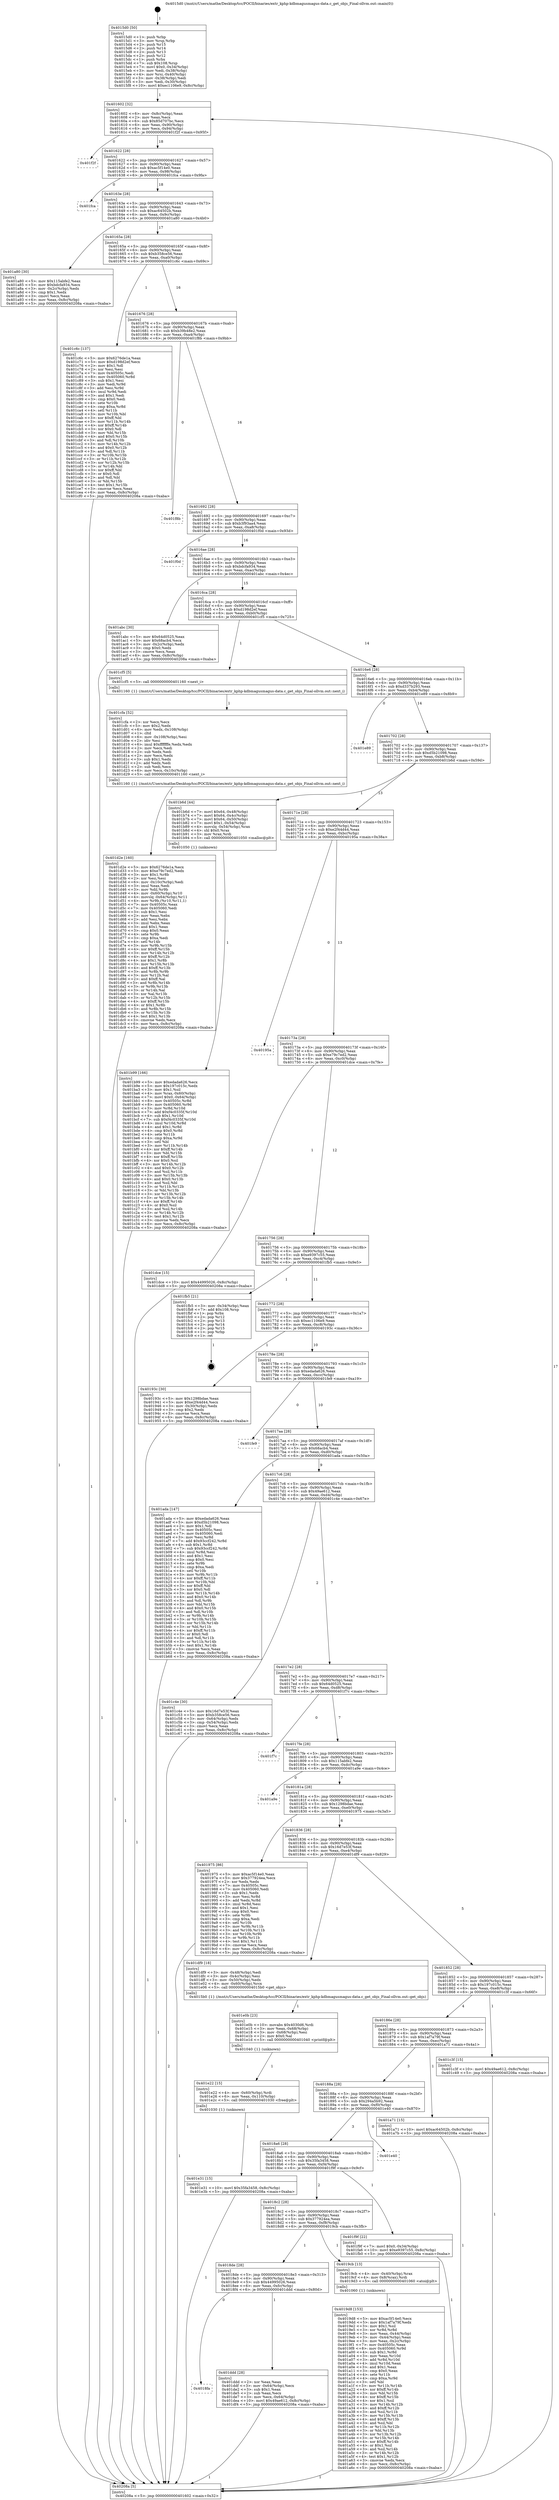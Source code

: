 digraph "0x4015d0" {
  label = "0x4015d0 (/mnt/c/Users/mathe/Desktop/tcc/POCII/binaries/extr_kphp-kdbmagusmagus-data.c_get_objs_Final-ollvm.out::main(0))"
  labelloc = "t"
  node[shape=record]

  Entry [label="",width=0.3,height=0.3,shape=circle,fillcolor=black,style=filled]
  "0x401602" [label="{
     0x401602 [32]\l
     | [instrs]\l
     &nbsp;&nbsp;0x401602 \<+6\>: mov -0x8c(%rbp),%eax\l
     &nbsp;&nbsp;0x401608 \<+2\>: mov %eax,%ecx\l
     &nbsp;&nbsp;0x40160a \<+6\>: sub $0x85d707bc,%ecx\l
     &nbsp;&nbsp;0x401610 \<+6\>: mov %eax,-0x90(%rbp)\l
     &nbsp;&nbsp;0x401616 \<+6\>: mov %ecx,-0x94(%rbp)\l
     &nbsp;&nbsp;0x40161c \<+6\>: je 0000000000401f2f \<main+0x95f\>\l
  }"]
  "0x401f2f" [label="{
     0x401f2f\l
  }", style=dashed]
  "0x401622" [label="{
     0x401622 [28]\l
     | [instrs]\l
     &nbsp;&nbsp;0x401622 \<+5\>: jmp 0000000000401627 \<main+0x57\>\l
     &nbsp;&nbsp;0x401627 \<+6\>: mov -0x90(%rbp),%eax\l
     &nbsp;&nbsp;0x40162d \<+5\>: sub $0xac5f14e0,%eax\l
     &nbsp;&nbsp;0x401632 \<+6\>: mov %eax,-0x98(%rbp)\l
     &nbsp;&nbsp;0x401638 \<+6\>: je 0000000000401fca \<main+0x9fa\>\l
  }"]
  Exit [label="",width=0.3,height=0.3,shape=circle,fillcolor=black,style=filled,peripheries=2]
  "0x401fca" [label="{
     0x401fca\l
  }", style=dashed]
  "0x40163e" [label="{
     0x40163e [28]\l
     | [instrs]\l
     &nbsp;&nbsp;0x40163e \<+5\>: jmp 0000000000401643 \<main+0x73\>\l
     &nbsp;&nbsp;0x401643 \<+6\>: mov -0x90(%rbp),%eax\l
     &nbsp;&nbsp;0x401649 \<+5\>: sub $0xac64502b,%eax\l
     &nbsp;&nbsp;0x40164e \<+6\>: mov %eax,-0x9c(%rbp)\l
     &nbsp;&nbsp;0x401654 \<+6\>: je 0000000000401a80 \<main+0x4b0\>\l
  }"]
  "0x401e31" [label="{
     0x401e31 [15]\l
     | [instrs]\l
     &nbsp;&nbsp;0x401e31 \<+10\>: movl $0x35fa3458,-0x8c(%rbp)\l
     &nbsp;&nbsp;0x401e3b \<+5\>: jmp 000000000040208a \<main+0xaba\>\l
  }"]
  "0x401a80" [label="{
     0x401a80 [30]\l
     | [instrs]\l
     &nbsp;&nbsp;0x401a80 \<+5\>: mov $0x115abfe2,%eax\l
     &nbsp;&nbsp;0x401a85 \<+5\>: mov $0xbdcfa934,%ecx\l
     &nbsp;&nbsp;0x401a8a \<+3\>: mov -0x2c(%rbp),%edx\l
     &nbsp;&nbsp;0x401a8d \<+3\>: cmp $0x1,%edx\l
     &nbsp;&nbsp;0x401a90 \<+3\>: cmovl %ecx,%eax\l
     &nbsp;&nbsp;0x401a93 \<+6\>: mov %eax,-0x8c(%rbp)\l
     &nbsp;&nbsp;0x401a99 \<+5\>: jmp 000000000040208a \<main+0xaba\>\l
  }"]
  "0x40165a" [label="{
     0x40165a [28]\l
     | [instrs]\l
     &nbsp;&nbsp;0x40165a \<+5\>: jmp 000000000040165f \<main+0x8f\>\l
     &nbsp;&nbsp;0x40165f \<+6\>: mov -0x90(%rbp),%eax\l
     &nbsp;&nbsp;0x401665 \<+5\>: sub $0xb358ce56,%eax\l
     &nbsp;&nbsp;0x40166a \<+6\>: mov %eax,-0xa0(%rbp)\l
     &nbsp;&nbsp;0x401670 \<+6\>: je 0000000000401c6c \<main+0x69c\>\l
  }"]
  "0x401e22" [label="{
     0x401e22 [15]\l
     | [instrs]\l
     &nbsp;&nbsp;0x401e22 \<+4\>: mov -0x60(%rbp),%rdi\l
     &nbsp;&nbsp;0x401e26 \<+6\>: mov %eax,-0x110(%rbp)\l
     &nbsp;&nbsp;0x401e2c \<+5\>: call 0000000000401030 \<free@plt\>\l
     | [calls]\l
     &nbsp;&nbsp;0x401030 \{1\} (unknown)\l
  }"]
  "0x401c6c" [label="{
     0x401c6c [137]\l
     | [instrs]\l
     &nbsp;&nbsp;0x401c6c \<+5\>: mov $0x6276de1a,%eax\l
     &nbsp;&nbsp;0x401c71 \<+5\>: mov $0xd198d2ef,%ecx\l
     &nbsp;&nbsp;0x401c76 \<+2\>: mov $0x1,%dl\l
     &nbsp;&nbsp;0x401c78 \<+2\>: xor %esi,%esi\l
     &nbsp;&nbsp;0x401c7a \<+7\>: mov 0x40505c,%edi\l
     &nbsp;&nbsp;0x401c81 \<+8\>: mov 0x405060,%r8d\l
     &nbsp;&nbsp;0x401c89 \<+3\>: sub $0x1,%esi\l
     &nbsp;&nbsp;0x401c8c \<+3\>: mov %edi,%r9d\l
     &nbsp;&nbsp;0x401c8f \<+3\>: add %esi,%r9d\l
     &nbsp;&nbsp;0x401c92 \<+4\>: imul %r9d,%edi\l
     &nbsp;&nbsp;0x401c96 \<+3\>: and $0x1,%edi\l
     &nbsp;&nbsp;0x401c99 \<+3\>: cmp $0x0,%edi\l
     &nbsp;&nbsp;0x401c9c \<+4\>: sete %r10b\l
     &nbsp;&nbsp;0x401ca0 \<+4\>: cmp $0xa,%r8d\l
     &nbsp;&nbsp;0x401ca4 \<+4\>: setl %r11b\l
     &nbsp;&nbsp;0x401ca8 \<+3\>: mov %r10b,%bl\l
     &nbsp;&nbsp;0x401cab \<+3\>: xor $0xff,%bl\l
     &nbsp;&nbsp;0x401cae \<+3\>: mov %r11b,%r14b\l
     &nbsp;&nbsp;0x401cb1 \<+4\>: xor $0xff,%r14b\l
     &nbsp;&nbsp;0x401cb5 \<+3\>: xor $0x0,%dl\l
     &nbsp;&nbsp;0x401cb8 \<+3\>: mov %bl,%r15b\l
     &nbsp;&nbsp;0x401cbb \<+4\>: and $0x0,%r15b\l
     &nbsp;&nbsp;0x401cbf \<+3\>: and %dl,%r10b\l
     &nbsp;&nbsp;0x401cc2 \<+3\>: mov %r14b,%r12b\l
     &nbsp;&nbsp;0x401cc5 \<+4\>: and $0x0,%r12b\l
     &nbsp;&nbsp;0x401cc9 \<+3\>: and %dl,%r11b\l
     &nbsp;&nbsp;0x401ccc \<+3\>: or %r10b,%r15b\l
     &nbsp;&nbsp;0x401ccf \<+3\>: or %r11b,%r12b\l
     &nbsp;&nbsp;0x401cd2 \<+3\>: xor %r12b,%r15b\l
     &nbsp;&nbsp;0x401cd5 \<+3\>: or %r14b,%bl\l
     &nbsp;&nbsp;0x401cd8 \<+3\>: xor $0xff,%bl\l
     &nbsp;&nbsp;0x401cdb \<+3\>: or $0x0,%dl\l
     &nbsp;&nbsp;0x401cde \<+2\>: and %dl,%bl\l
     &nbsp;&nbsp;0x401ce0 \<+3\>: or %bl,%r15b\l
     &nbsp;&nbsp;0x401ce3 \<+4\>: test $0x1,%r15b\l
     &nbsp;&nbsp;0x401ce7 \<+3\>: cmovne %ecx,%eax\l
     &nbsp;&nbsp;0x401cea \<+6\>: mov %eax,-0x8c(%rbp)\l
     &nbsp;&nbsp;0x401cf0 \<+5\>: jmp 000000000040208a \<main+0xaba\>\l
  }"]
  "0x401676" [label="{
     0x401676 [28]\l
     | [instrs]\l
     &nbsp;&nbsp;0x401676 \<+5\>: jmp 000000000040167b \<main+0xab\>\l
     &nbsp;&nbsp;0x40167b \<+6\>: mov -0x90(%rbp),%eax\l
     &nbsp;&nbsp;0x401681 \<+5\>: sub $0xb39b48e2,%eax\l
     &nbsp;&nbsp;0x401686 \<+6\>: mov %eax,-0xa4(%rbp)\l
     &nbsp;&nbsp;0x40168c \<+6\>: je 0000000000401f8b \<main+0x9bb\>\l
  }"]
  "0x401e0b" [label="{
     0x401e0b [23]\l
     | [instrs]\l
     &nbsp;&nbsp;0x401e0b \<+10\>: movabs $0x4030d6,%rdi\l
     &nbsp;&nbsp;0x401e15 \<+3\>: mov %eax,-0x68(%rbp)\l
     &nbsp;&nbsp;0x401e18 \<+3\>: mov -0x68(%rbp),%esi\l
     &nbsp;&nbsp;0x401e1b \<+2\>: mov $0x0,%al\l
     &nbsp;&nbsp;0x401e1d \<+5\>: call 0000000000401040 \<printf@plt\>\l
     | [calls]\l
     &nbsp;&nbsp;0x401040 \{1\} (unknown)\l
  }"]
  "0x401f8b" [label="{
     0x401f8b\l
  }", style=dashed]
  "0x401692" [label="{
     0x401692 [28]\l
     | [instrs]\l
     &nbsp;&nbsp;0x401692 \<+5\>: jmp 0000000000401697 \<main+0xc7\>\l
     &nbsp;&nbsp;0x401697 \<+6\>: mov -0x90(%rbp),%eax\l
     &nbsp;&nbsp;0x40169d \<+5\>: sub $0xb3f93aa4,%eax\l
     &nbsp;&nbsp;0x4016a2 \<+6\>: mov %eax,-0xa8(%rbp)\l
     &nbsp;&nbsp;0x4016a8 \<+6\>: je 0000000000401f0d \<main+0x93d\>\l
  }"]
  "0x4018fa" [label="{
     0x4018fa\l
  }", style=dashed]
  "0x401f0d" [label="{
     0x401f0d\l
  }", style=dashed]
  "0x4016ae" [label="{
     0x4016ae [28]\l
     | [instrs]\l
     &nbsp;&nbsp;0x4016ae \<+5\>: jmp 00000000004016b3 \<main+0xe3\>\l
     &nbsp;&nbsp;0x4016b3 \<+6\>: mov -0x90(%rbp),%eax\l
     &nbsp;&nbsp;0x4016b9 \<+5\>: sub $0xbdcfa934,%eax\l
     &nbsp;&nbsp;0x4016be \<+6\>: mov %eax,-0xac(%rbp)\l
     &nbsp;&nbsp;0x4016c4 \<+6\>: je 0000000000401abc \<main+0x4ec\>\l
  }"]
  "0x401ddd" [label="{
     0x401ddd [28]\l
     | [instrs]\l
     &nbsp;&nbsp;0x401ddd \<+2\>: xor %eax,%eax\l
     &nbsp;&nbsp;0x401ddf \<+3\>: mov -0x64(%rbp),%ecx\l
     &nbsp;&nbsp;0x401de2 \<+3\>: sub $0x1,%eax\l
     &nbsp;&nbsp;0x401de5 \<+2\>: sub %eax,%ecx\l
     &nbsp;&nbsp;0x401de7 \<+3\>: mov %ecx,-0x64(%rbp)\l
     &nbsp;&nbsp;0x401dea \<+10\>: movl $0x49ae612,-0x8c(%rbp)\l
     &nbsp;&nbsp;0x401df4 \<+5\>: jmp 000000000040208a \<main+0xaba\>\l
  }"]
  "0x401abc" [label="{
     0x401abc [30]\l
     | [instrs]\l
     &nbsp;&nbsp;0x401abc \<+5\>: mov $0x64d0525,%eax\l
     &nbsp;&nbsp;0x401ac1 \<+5\>: mov $0x68acb4,%ecx\l
     &nbsp;&nbsp;0x401ac6 \<+3\>: mov -0x2c(%rbp),%edx\l
     &nbsp;&nbsp;0x401ac9 \<+3\>: cmp $0x0,%edx\l
     &nbsp;&nbsp;0x401acc \<+3\>: cmove %ecx,%eax\l
     &nbsp;&nbsp;0x401acf \<+6\>: mov %eax,-0x8c(%rbp)\l
     &nbsp;&nbsp;0x401ad5 \<+5\>: jmp 000000000040208a \<main+0xaba\>\l
  }"]
  "0x4016ca" [label="{
     0x4016ca [28]\l
     | [instrs]\l
     &nbsp;&nbsp;0x4016ca \<+5\>: jmp 00000000004016cf \<main+0xff\>\l
     &nbsp;&nbsp;0x4016cf \<+6\>: mov -0x90(%rbp),%eax\l
     &nbsp;&nbsp;0x4016d5 \<+5\>: sub $0xd198d2ef,%eax\l
     &nbsp;&nbsp;0x4016da \<+6\>: mov %eax,-0xb0(%rbp)\l
     &nbsp;&nbsp;0x4016e0 \<+6\>: je 0000000000401cf5 \<main+0x725\>\l
  }"]
  "0x401d2e" [label="{
     0x401d2e [160]\l
     | [instrs]\l
     &nbsp;&nbsp;0x401d2e \<+5\>: mov $0x6276de1a,%ecx\l
     &nbsp;&nbsp;0x401d33 \<+5\>: mov $0xe79c7ed2,%edx\l
     &nbsp;&nbsp;0x401d38 \<+3\>: mov $0x1,%r8b\l
     &nbsp;&nbsp;0x401d3b \<+2\>: xor %esi,%esi\l
     &nbsp;&nbsp;0x401d3d \<+6\>: mov -0x10c(%rbp),%edi\l
     &nbsp;&nbsp;0x401d43 \<+3\>: imul %eax,%edi\l
     &nbsp;&nbsp;0x401d46 \<+3\>: mov %dil,%r9b\l
     &nbsp;&nbsp;0x401d49 \<+4\>: mov -0x60(%rbp),%r10\l
     &nbsp;&nbsp;0x401d4d \<+4\>: movslq -0x64(%rbp),%r11\l
     &nbsp;&nbsp;0x401d51 \<+4\>: mov %r9b,(%r10,%r11,1)\l
     &nbsp;&nbsp;0x401d55 \<+7\>: mov 0x40505c,%eax\l
     &nbsp;&nbsp;0x401d5c \<+7\>: mov 0x405060,%edi\l
     &nbsp;&nbsp;0x401d63 \<+3\>: sub $0x1,%esi\l
     &nbsp;&nbsp;0x401d66 \<+2\>: mov %eax,%ebx\l
     &nbsp;&nbsp;0x401d68 \<+2\>: add %esi,%ebx\l
     &nbsp;&nbsp;0x401d6a \<+3\>: imul %ebx,%eax\l
     &nbsp;&nbsp;0x401d6d \<+3\>: and $0x1,%eax\l
     &nbsp;&nbsp;0x401d70 \<+3\>: cmp $0x0,%eax\l
     &nbsp;&nbsp;0x401d73 \<+4\>: sete %r9b\l
     &nbsp;&nbsp;0x401d77 \<+3\>: cmp $0xa,%edi\l
     &nbsp;&nbsp;0x401d7a \<+4\>: setl %r14b\l
     &nbsp;&nbsp;0x401d7e \<+3\>: mov %r9b,%r15b\l
     &nbsp;&nbsp;0x401d81 \<+4\>: xor $0xff,%r15b\l
     &nbsp;&nbsp;0x401d85 \<+3\>: mov %r14b,%r12b\l
     &nbsp;&nbsp;0x401d88 \<+4\>: xor $0xff,%r12b\l
     &nbsp;&nbsp;0x401d8c \<+4\>: xor $0x1,%r8b\l
     &nbsp;&nbsp;0x401d90 \<+3\>: mov %r15b,%r13b\l
     &nbsp;&nbsp;0x401d93 \<+4\>: and $0xff,%r13b\l
     &nbsp;&nbsp;0x401d97 \<+3\>: and %r8b,%r9b\l
     &nbsp;&nbsp;0x401d9a \<+3\>: mov %r12b,%al\l
     &nbsp;&nbsp;0x401d9d \<+2\>: and $0xff,%al\l
     &nbsp;&nbsp;0x401d9f \<+3\>: and %r8b,%r14b\l
     &nbsp;&nbsp;0x401da2 \<+3\>: or %r9b,%r13b\l
     &nbsp;&nbsp;0x401da5 \<+3\>: or %r14b,%al\l
     &nbsp;&nbsp;0x401da8 \<+3\>: xor %al,%r13b\l
     &nbsp;&nbsp;0x401dab \<+3\>: or %r12b,%r15b\l
     &nbsp;&nbsp;0x401dae \<+4\>: xor $0xff,%r15b\l
     &nbsp;&nbsp;0x401db2 \<+4\>: or $0x1,%r8b\l
     &nbsp;&nbsp;0x401db6 \<+3\>: and %r8b,%r15b\l
     &nbsp;&nbsp;0x401db9 \<+3\>: or %r15b,%r13b\l
     &nbsp;&nbsp;0x401dbc \<+4\>: test $0x1,%r13b\l
     &nbsp;&nbsp;0x401dc0 \<+3\>: cmovne %edx,%ecx\l
     &nbsp;&nbsp;0x401dc3 \<+6\>: mov %ecx,-0x8c(%rbp)\l
     &nbsp;&nbsp;0x401dc9 \<+5\>: jmp 000000000040208a \<main+0xaba\>\l
  }"]
  "0x401cf5" [label="{
     0x401cf5 [5]\l
     | [instrs]\l
     &nbsp;&nbsp;0x401cf5 \<+5\>: call 0000000000401160 \<next_i\>\l
     | [calls]\l
     &nbsp;&nbsp;0x401160 \{1\} (/mnt/c/Users/mathe/Desktop/tcc/POCII/binaries/extr_kphp-kdbmagusmagus-data.c_get_objs_Final-ollvm.out::next_i)\l
  }"]
  "0x4016e6" [label="{
     0x4016e6 [28]\l
     | [instrs]\l
     &nbsp;&nbsp;0x4016e6 \<+5\>: jmp 00000000004016eb \<main+0x11b\>\l
     &nbsp;&nbsp;0x4016eb \<+6\>: mov -0x90(%rbp),%eax\l
     &nbsp;&nbsp;0x4016f1 \<+5\>: sub $0xd337b293,%eax\l
     &nbsp;&nbsp;0x4016f6 \<+6\>: mov %eax,-0xb4(%rbp)\l
     &nbsp;&nbsp;0x4016fc \<+6\>: je 0000000000401e89 \<main+0x8b9\>\l
  }"]
  "0x401cfa" [label="{
     0x401cfa [52]\l
     | [instrs]\l
     &nbsp;&nbsp;0x401cfa \<+2\>: xor %ecx,%ecx\l
     &nbsp;&nbsp;0x401cfc \<+5\>: mov $0x2,%edx\l
     &nbsp;&nbsp;0x401d01 \<+6\>: mov %edx,-0x108(%rbp)\l
     &nbsp;&nbsp;0x401d07 \<+1\>: cltd\l
     &nbsp;&nbsp;0x401d08 \<+6\>: mov -0x108(%rbp),%esi\l
     &nbsp;&nbsp;0x401d0e \<+2\>: idiv %esi\l
     &nbsp;&nbsp;0x401d10 \<+6\>: imul $0xfffffffe,%edx,%edx\l
     &nbsp;&nbsp;0x401d16 \<+2\>: mov %ecx,%edi\l
     &nbsp;&nbsp;0x401d18 \<+2\>: sub %edx,%edi\l
     &nbsp;&nbsp;0x401d1a \<+2\>: mov %ecx,%edx\l
     &nbsp;&nbsp;0x401d1c \<+3\>: sub $0x1,%edx\l
     &nbsp;&nbsp;0x401d1f \<+2\>: add %edx,%edi\l
     &nbsp;&nbsp;0x401d21 \<+2\>: sub %edi,%ecx\l
     &nbsp;&nbsp;0x401d23 \<+6\>: mov %ecx,-0x10c(%rbp)\l
     &nbsp;&nbsp;0x401d29 \<+5\>: call 0000000000401160 \<next_i\>\l
     | [calls]\l
     &nbsp;&nbsp;0x401160 \{1\} (/mnt/c/Users/mathe/Desktop/tcc/POCII/binaries/extr_kphp-kdbmagusmagus-data.c_get_objs_Final-ollvm.out::next_i)\l
  }"]
  "0x401e89" [label="{
     0x401e89\l
  }", style=dashed]
  "0x401702" [label="{
     0x401702 [28]\l
     | [instrs]\l
     &nbsp;&nbsp;0x401702 \<+5\>: jmp 0000000000401707 \<main+0x137\>\l
     &nbsp;&nbsp;0x401707 \<+6\>: mov -0x90(%rbp),%eax\l
     &nbsp;&nbsp;0x40170d \<+5\>: sub $0xd5b21098,%eax\l
     &nbsp;&nbsp;0x401712 \<+6\>: mov %eax,-0xb8(%rbp)\l
     &nbsp;&nbsp;0x401718 \<+6\>: je 0000000000401b6d \<main+0x59d\>\l
  }"]
  "0x401b99" [label="{
     0x401b99 [166]\l
     | [instrs]\l
     &nbsp;&nbsp;0x401b99 \<+5\>: mov $0xedada626,%ecx\l
     &nbsp;&nbsp;0x401b9e \<+5\>: mov $0x197c015c,%edx\l
     &nbsp;&nbsp;0x401ba3 \<+3\>: mov $0x1,%sil\l
     &nbsp;&nbsp;0x401ba6 \<+4\>: mov %rax,-0x60(%rbp)\l
     &nbsp;&nbsp;0x401baa \<+7\>: movl $0x0,-0x64(%rbp)\l
     &nbsp;&nbsp;0x401bb1 \<+8\>: mov 0x40505c,%r8d\l
     &nbsp;&nbsp;0x401bb9 \<+8\>: mov 0x405060,%r9d\l
     &nbsp;&nbsp;0x401bc1 \<+3\>: mov %r8d,%r10d\l
     &nbsp;&nbsp;0x401bc4 \<+7\>: add $0xf4c0335f,%r10d\l
     &nbsp;&nbsp;0x401bcb \<+4\>: sub $0x1,%r10d\l
     &nbsp;&nbsp;0x401bcf \<+7\>: sub $0xf4c0335f,%r10d\l
     &nbsp;&nbsp;0x401bd6 \<+4\>: imul %r10d,%r8d\l
     &nbsp;&nbsp;0x401bda \<+4\>: and $0x1,%r8d\l
     &nbsp;&nbsp;0x401bde \<+4\>: cmp $0x0,%r8d\l
     &nbsp;&nbsp;0x401be2 \<+4\>: sete %r11b\l
     &nbsp;&nbsp;0x401be6 \<+4\>: cmp $0xa,%r9d\l
     &nbsp;&nbsp;0x401bea \<+3\>: setl %bl\l
     &nbsp;&nbsp;0x401bed \<+3\>: mov %r11b,%r14b\l
     &nbsp;&nbsp;0x401bf0 \<+4\>: xor $0xff,%r14b\l
     &nbsp;&nbsp;0x401bf4 \<+3\>: mov %bl,%r15b\l
     &nbsp;&nbsp;0x401bf7 \<+4\>: xor $0xff,%r15b\l
     &nbsp;&nbsp;0x401bfb \<+4\>: xor $0x0,%sil\l
     &nbsp;&nbsp;0x401bff \<+3\>: mov %r14b,%r12b\l
     &nbsp;&nbsp;0x401c02 \<+4\>: and $0x0,%r12b\l
     &nbsp;&nbsp;0x401c06 \<+3\>: and %sil,%r11b\l
     &nbsp;&nbsp;0x401c09 \<+3\>: mov %r15b,%r13b\l
     &nbsp;&nbsp;0x401c0c \<+4\>: and $0x0,%r13b\l
     &nbsp;&nbsp;0x401c10 \<+3\>: and %sil,%bl\l
     &nbsp;&nbsp;0x401c13 \<+3\>: or %r11b,%r12b\l
     &nbsp;&nbsp;0x401c16 \<+3\>: or %bl,%r13b\l
     &nbsp;&nbsp;0x401c19 \<+3\>: xor %r13b,%r12b\l
     &nbsp;&nbsp;0x401c1c \<+3\>: or %r15b,%r14b\l
     &nbsp;&nbsp;0x401c1f \<+4\>: xor $0xff,%r14b\l
     &nbsp;&nbsp;0x401c23 \<+4\>: or $0x0,%sil\l
     &nbsp;&nbsp;0x401c27 \<+3\>: and %sil,%r14b\l
     &nbsp;&nbsp;0x401c2a \<+3\>: or %r14b,%r12b\l
     &nbsp;&nbsp;0x401c2d \<+4\>: test $0x1,%r12b\l
     &nbsp;&nbsp;0x401c31 \<+3\>: cmovne %edx,%ecx\l
     &nbsp;&nbsp;0x401c34 \<+6\>: mov %ecx,-0x8c(%rbp)\l
     &nbsp;&nbsp;0x401c3a \<+5\>: jmp 000000000040208a \<main+0xaba\>\l
  }"]
  "0x401b6d" [label="{
     0x401b6d [44]\l
     | [instrs]\l
     &nbsp;&nbsp;0x401b6d \<+7\>: movl $0x64,-0x48(%rbp)\l
     &nbsp;&nbsp;0x401b74 \<+7\>: movl $0x64,-0x4c(%rbp)\l
     &nbsp;&nbsp;0x401b7b \<+7\>: movl $0x64,-0x50(%rbp)\l
     &nbsp;&nbsp;0x401b82 \<+7\>: movl $0x1,-0x54(%rbp)\l
     &nbsp;&nbsp;0x401b89 \<+4\>: movslq -0x54(%rbp),%rax\l
     &nbsp;&nbsp;0x401b8d \<+4\>: shl $0x0,%rax\l
     &nbsp;&nbsp;0x401b91 \<+3\>: mov %rax,%rdi\l
     &nbsp;&nbsp;0x401b94 \<+5\>: call 0000000000401050 \<malloc@plt\>\l
     | [calls]\l
     &nbsp;&nbsp;0x401050 \{1\} (unknown)\l
  }"]
  "0x40171e" [label="{
     0x40171e [28]\l
     | [instrs]\l
     &nbsp;&nbsp;0x40171e \<+5\>: jmp 0000000000401723 \<main+0x153\>\l
     &nbsp;&nbsp;0x401723 \<+6\>: mov -0x90(%rbp),%eax\l
     &nbsp;&nbsp;0x401729 \<+5\>: sub $0xe2f44d44,%eax\l
     &nbsp;&nbsp;0x40172e \<+6\>: mov %eax,-0xbc(%rbp)\l
     &nbsp;&nbsp;0x401734 \<+6\>: je 000000000040195a \<main+0x38a\>\l
  }"]
  "0x4019d8" [label="{
     0x4019d8 [153]\l
     | [instrs]\l
     &nbsp;&nbsp;0x4019d8 \<+5\>: mov $0xac5f14e0,%ecx\l
     &nbsp;&nbsp;0x4019dd \<+5\>: mov $0x1af7a79f,%edx\l
     &nbsp;&nbsp;0x4019e2 \<+3\>: mov $0x1,%sil\l
     &nbsp;&nbsp;0x4019e5 \<+3\>: xor %r8d,%r8d\l
     &nbsp;&nbsp;0x4019e8 \<+3\>: mov %eax,-0x44(%rbp)\l
     &nbsp;&nbsp;0x4019eb \<+3\>: mov -0x44(%rbp),%eax\l
     &nbsp;&nbsp;0x4019ee \<+3\>: mov %eax,-0x2c(%rbp)\l
     &nbsp;&nbsp;0x4019f1 \<+7\>: mov 0x40505c,%eax\l
     &nbsp;&nbsp;0x4019f8 \<+8\>: mov 0x405060,%r9d\l
     &nbsp;&nbsp;0x401a00 \<+4\>: sub $0x1,%r8d\l
     &nbsp;&nbsp;0x401a04 \<+3\>: mov %eax,%r10d\l
     &nbsp;&nbsp;0x401a07 \<+3\>: add %r8d,%r10d\l
     &nbsp;&nbsp;0x401a0a \<+4\>: imul %r10d,%eax\l
     &nbsp;&nbsp;0x401a0e \<+3\>: and $0x1,%eax\l
     &nbsp;&nbsp;0x401a11 \<+3\>: cmp $0x0,%eax\l
     &nbsp;&nbsp;0x401a14 \<+4\>: sete %r11b\l
     &nbsp;&nbsp;0x401a18 \<+4\>: cmp $0xa,%r9d\l
     &nbsp;&nbsp;0x401a1c \<+3\>: setl %bl\l
     &nbsp;&nbsp;0x401a1f \<+3\>: mov %r11b,%r14b\l
     &nbsp;&nbsp;0x401a22 \<+4\>: xor $0xff,%r14b\l
     &nbsp;&nbsp;0x401a26 \<+3\>: mov %bl,%r15b\l
     &nbsp;&nbsp;0x401a29 \<+4\>: xor $0xff,%r15b\l
     &nbsp;&nbsp;0x401a2d \<+4\>: xor $0x1,%sil\l
     &nbsp;&nbsp;0x401a31 \<+3\>: mov %r14b,%r12b\l
     &nbsp;&nbsp;0x401a34 \<+4\>: and $0xff,%r12b\l
     &nbsp;&nbsp;0x401a38 \<+3\>: and %sil,%r11b\l
     &nbsp;&nbsp;0x401a3b \<+3\>: mov %r15b,%r13b\l
     &nbsp;&nbsp;0x401a3e \<+4\>: and $0xff,%r13b\l
     &nbsp;&nbsp;0x401a42 \<+3\>: and %sil,%bl\l
     &nbsp;&nbsp;0x401a45 \<+3\>: or %r11b,%r12b\l
     &nbsp;&nbsp;0x401a48 \<+3\>: or %bl,%r13b\l
     &nbsp;&nbsp;0x401a4b \<+3\>: xor %r13b,%r12b\l
     &nbsp;&nbsp;0x401a4e \<+3\>: or %r15b,%r14b\l
     &nbsp;&nbsp;0x401a51 \<+4\>: xor $0xff,%r14b\l
     &nbsp;&nbsp;0x401a55 \<+4\>: or $0x1,%sil\l
     &nbsp;&nbsp;0x401a59 \<+3\>: and %sil,%r14b\l
     &nbsp;&nbsp;0x401a5c \<+3\>: or %r14b,%r12b\l
     &nbsp;&nbsp;0x401a5f \<+4\>: test $0x1,%r12b\l
     &nbsp;&nbsp;0x401a63 \<+3\>: cmovne %edx,%ecx\l
     &nbsp;&nbsp;0x401a66 \<+6\>: mov %ecx,-0x8c(%rbp)\l
     &nbsp;&nbsp;0x401a6c \<+5\>: jmp 000000000040208a \<main+0xaba\>\l
  }"]
  "0x40195a" [label="{
     0x40195a\l
  }", style=dashed]
  "0x40173a" [label="{
     0x40173a [28]\l
     | [instrs]\l
     &nbsp;&nbsp;0x40173a \<+5\>: jmp 000000000040173f \<main+0x16f\>\l
     &nbsp;&nbsp;0x40173f \<+6\>: mov -0x90(%rbp),%eax\l
     &nbsp;&nbsp;0x401745 \<+5\>: sub $0xe79c7ed2,%eax\l
     &nbsp;&nbsp;0x40174a \<+6\>: mov %eax,-0xc0(%rbp)\l
     &nbsp;&nbsp;0x401750 \<+6\>: je 0000000000401dce \<main+0x7fe\>\l
  }"]
  "0x4018de" [label="{
     0x4018de [28]\l
     | [instrs]\l
     &nbsp;&nbsp;0x4018de \<+5\>: jmp 00000000004018e3 \<main+0x313\>\l
     &nbsp;&nbsp;0x4018e3 \<+6\>: mov -0x90(%rbp),%eax\l
     &nbsp;&nbsp;0x4018e9 \<+5\>: sub $0x44995026,%eax\l
     &nbsp;&nbsp;0x4018ee \<+6\>: mov %eax,-0xfc(%rbp)\l
     &nbsp;&nbsp;0x4018f4 \<+6\>: je 0000000000401ddd \<main+0x80d\>\l
  }"]
  "0x401dce" [label="{
     0x401dce [15]\l
     | [instrs]\l
     &nbsp;&nbsp;0x401dce \<+10\>: movl $0x44995026,-0x8c(%rbp)\l
     &nbsp;&nbsp;0x401dd8 \<+5\>: jmp 000000000040208a \<main+0xaba\>\l
  }"]
  "0x401756" [label="{
     0x401756 [28]\l
     | [instrs]\l
     &nbsp;&nbsp;0x401756 \<+5\>: jmp 000000000040175b \<main+0x18b\>\l
     &nbsp;&nbsp;0x40175b \<+6\>: mov -0x90(%rbp),%eax\l
     &nbsp;&nbsp;0x401761 \<+5\>: sub $0xe9397c55,%eax\l
     &nbsp;&nbsp;0x401766 \<+6\>: mov %eax,-0xc4(%rbp)\l
     &nbsp;&nbsp;0x40176c \<+6\>: je 0000000000401fb5 \<main+0x9e5\>\l
  }"]
  "0x4019cb" [label="{
     0x4019cb [13]\l
     | [instrs]\l
     &nbsp;&nbsp;0x4019cb \<+4\>: mov -0x40(%rbp),%rax\l
     &nbsp;&nbsp;0x4019cf \<+4\>: mov 0x8(%rax),%rdi\l
     &nbsp;&nbsp;0x4019d3 \<+5\>: call 0000000000401060 \<atoi@plt\>\l
     | [calls]\l
     &nbsp;&nbsp;0x401060 \{1\} (unknown)\l
  }"]
  "0x401fb5" [label="{
     0x401fb5 [21]\l
     | [instrs]\l
     &nbsp;&nbsp;0x401fb5 \<+3\>: mov -0x34(%rbp),%eax\l
     &nbsp;&nbsp;0x401fb8 \<+7\>: add $0x108,%rsp\l
     &nbsp;&nbsp;0x401fbf \<+1\>: pop %rbx\l
     &nbsp;&nbsp;0x401fc0 \<+2\>: pop %r12\l
     &nbsp;&nbsp;0x401fc2 \<+2\>: pop %r13\l
     &nbsp;&nbsp;0x401fc4 \<+2\>: pop %r14\l
     &nbsp;&nbsp;0x401fc6 \<+2\>: pop %r15\l
     &nbsp;&nbsp;0x401fc8 \<+1\>: pop %rbp\l
     &nbsp;&nbsp;0x401fc9 \<+1\>: ret\l
  }"]
  "0x401772" [label="{
     0x401772 [28]\l
     | [instrs]\l
     &nbsp;&nbsp;0x401772 \<+5\>: jmp 0000000000401777 \<main+0x1a7\>\l
     &nbsp;&nbsp;0x401777 \<+6\>: mov -0x90(%rbp),%eax\l
     &nbsp;&nbsp;0x40177d \<+5\>: sub $0xec1106e9,%eax\l
     &nbsp;&nbsp;0x401782 \<+6\>: mov %eax,-0xc8(%rbp)\l
     &nbsp;&nbsp;0x401788 \<+6\>: je 000000000040193c \<main+0x36c\>\l
  }"]
  "0x4018c2" [label="{
     0x4018c2 [28]\l
     | [instrs]\l
     &nbsp;&nbsp;0x4018c2 \<+5\>: jmp 00000000004018c7 \<main+0x2f7\>\l
     &nbsp;&nbsp;0x4018c7 \<+6\>: mov -0x90(%rbp),%eax\l
     &nbsp;&nbsp;0x4018cd \<+5\>: sub $0x377924ea,%eax\l
     &nbsp;&nbsp;0x4018d2 \<+6\>: mov %eax,-0xf8(%rbp)\l
     &nbsp;&nbsp;0x4018d8 \<+6\>: je 00000000004019cb \<main+0x3fb\>\l
  }"]
  "0x40193c" [label="{
     0x40193c [30]\l
     | [instrs]\l
     &nbsp;&nbsp;0x40193c \<+5\>: mov $0x1298bdae,%eax\l
     &nbsp;&nbsp;0x401941 \<+5\>: mov $0xe2f44d44,%ecx\l
     &nbsp;&nbsp;0x401946 \<+3\>: mov -0x30(%rbp),%edx\l
     &nbsp;&nbsp;0x401949 \<+3\>: cmp $0x2,%edx\l
     &nbsp;&nbsp;0x40194c \<+3\>: cmovne %ecx,%eax\l
     &nbsp;&nbsp;0x40194f \<+6\>: mov %eax,-0x8c(%rbp)\l
     &nbsp;&nbsp;0x401955 \<+5\>: jmp 000000000040208a \<main+0xaba\>\l
  }"]
  "0x40178e" [label="{
     0x40178e [28]\l
     | [instrs]\l
     &nbsp;&nbsp;0x40178e \<+5\>: jmp 0000000000401793 \<main+0x1c3\>\l
     &nbsp;&nbsp;0x401793 \<+6\>: mov -0x90(%rbp),%eax\l
     &nbsp;&nbsp;0x401799 \<+5\>: sub $0xedada626,%eax\l
     &nbsp;&nbsp;0x40179e \<+6\>: mov %eax,-0xcc(%rbp)\l
     &nbsp;&nbsp;0x4017a4 \<+6\>: je 0000000000401fe9 \<main+0xa19\>\l
  }"]
  "0x40208a" [label="{
     0x40208a [5]\l
     | [instrs]\l
     &nbsp;&nbsp;0x40208a \<+5\>: jmp 0000000000401602 \<main+0x32\>\l
  }"]
  "0x4015d0" [label="{
     0x4015d0 [50]\l
     | [instrs]\l
     &nbsp;&nbsp;0x4015d0 \<+1\>: push %rbp\l
     &nbsp;&nbsp;0x4015d1 \<+3\>: mov %rsp,%rbp\l
     &nbsp;&nbsp;0x4015d4 \<+2\>: push %r15\l
     &nbsp;&nbsp;0x4015d6 \<+2\>: push %r14\l
     &nbsp;&nbsp;0x4015d8 \<+2\>: push %r13\l
     &nbsp;&nbsp;0x4015da \<+2\>: push %r12\l
     &nbsp;&nbsp;0x4015dc \<+1\>: push %rbx\l
     &nbsp;&nbsp;0x4015dd \<+7\>: sub $0x108,%rsp\l
     &nbsp;&nbsp;0x4015e4 \<+7\>: movl $0x0,-0x34(%rbp)\l
     &nbsp;&nbsp;0x4015eb \<+3\>: mov %edi,-0x38(%rbp)\l
     &nbsp;&nbsp;0x4015ee \<+4\>: mov %rsi,-0x40(%rbp)\l
     &nbsp;&nbsp;0x4015f2 \<+3\>: mov -0x38(%rbp),%edi\l
     &nbsp;&nbsp;0x4015f5 \<+3\>: mov %edi,-0x30(%rbp)\l
     &nbsp;&nbsp;0x4015f8 \<+10\>: movl $0xec1106e9,-0x8c(%rbp)\l
  }"]
  "0x401f9f" [label="{
     0x401f9f [22]\l
     | [instrs]\l
     &nbsp;&nbsp;0x401f9f \<+7\>: movl $0x0,-0x34(%rbp)\l
     &nbsp;&nbsp;0x401fa6 \<+10\>: movl $0xe9397c55,-0x8c(%rbp)\l
     &nbsp;&nbsp;0x401fb0 \<+5\>: jmp 000000000040208a \<main+0xaba\>\l
  }"]
  "0x401fe9" [label="{
     0x401fe9\l
  }", style=dashed]
  "0x4017aa" [label="{
     0x4017aa [28]\l
     | [instrs]\l
     &nbsp;&nbsp;0x4017aa \<+5\>: jmp 00000000004017af \<main+0x1df\>\l
     &nbsp;&nbsp;0x4017af \<+6\>: mov -0x90(%rbp),%eax\l
     &nbsp;&nbsp;0x4017b5 \<+5\>: sub $0x68acb4,%eax\l
     &nbsp;&nbsp;0x4017ba \<+6\>: mov %eax,-0xd0(%rbp)\l
     &nbsp;&nbsp;0x4017c0 \<+6\>: je 0000000000401ada \<main+0x50a\>\l
  }"]
  "0x4018a6" [label="{
     0x4018a6 [28]\l
     | [instrs]\l
     &nbsp;&nbsp;0x4018a6 \<+5\>: jmp 00000000004018ab \<main+0x2db\>\l
     &nbsp;&nbsp;0x4018ab \<+6\>: mov -0x90(%rbp),%eax\l
     &nbsp;&nbsp;0x4018b1 \<+5\>: sub $0x35fa3458,%eax\l
     &nbsp;&nbsp;0x4018b6 \<+6\>: mov %eax,-0xf4(%rbp)\l
     &nbsp;&nbsp;0x4018bc \<+6\>: je 0000000000401f9f \<main+0x9cf\>\l
  }"]
  "0x401ada" [label="{
     0x401ada [147]\l
     | [instrs]\l
     &nbsp;&nbsp;0x401ada \<+5\>: mov $0xedada626,%eax\l
     &nbsp;&nbsp;0x401adf \<+5\>: mov $0xd5b21098,%ecx\l
     &nbsp;&nbsp;0x401ae4 \<+2\>: mov $0x1,%dl\l
     &nbsp;&nbsp;0x401ae6 \<+7\>: mov 0x40505c,%esi\l
     &nbsp;&nbsp;0x401aed \<+7\>: mov 0x405060,%edi\l
     &nbsp;&nbsp;0x401af4 \<+3\>: mov %esi,%r8d\l
     &nbsp;&nbsp;0x401af7 \<+7\>: add $0x93ccf242,%r8d\l
     &nbsp;&nbsp;0x401afe \<+4\>: sub $0x1,%r8d\l
     &nbsp;&nbsp;0x401b02 \<+7\>: sub $0x93ccf242,%r8d\l
     &nbsp;&nbsp;0x401b09 \<+4\>: imul %r8d,%esi\l
     &nbsp;&nbsp;0x401b0d \<+3\>: and $0x1,%esi\l
     &nbsp;&nbsp;0x401b10 \<+3\>: cmp $0x0,%esi\l
     &nbsp;&nbsp;0x401b13 \<+4\>: sete %r9b\l
     &nbsp;&nbsp;0x401b17 \<+3\>: cmp $0xa,%edi\l
     &nbsp;&nbsp;0x401b1a \<+4\>: setl %r10b\l
     &nbsp;&nbsp;0x401b1e \<+3\>: mov %r9b,%r11b\l
     &nbsp;&nbsp;0x401b21 \<+4\>: xor $0xff,%r11b\l
     &nbsp;&nbsp;0x401b25 \<+3\>: mov %r10b,%bl\l
     &nbsp;&nbsp;0x401b28 \<+3\>: xor $0xff,%bl\l
     &nbsp;&nbsp;0x401b2b \<+3\>: xor $0x0,%dl\l
     &nbsp;&nbsp;0x401b2e \<+3\>: mov %r11b,%r14b\l
     &nbsp;&nbsp;0x401b31 \<+4\>: and $0x0,%r14b\l
     &nbsp;&nbsp;0x401b35 \<+3\>: and %dl,%r9b\l
     &nbsp;&nbsp;0x401b38 \<+3\>: mov %bl,%r15b\l
     &nbsp;&nbsp;0x401b3b \<+4\>: and $0x0,%r15b\l
     &nbsp;&nbsp;0x401b3f \<+3\>: and %dl,%r10b\l
     &nbsp;&nbsp;0x401b42 \<+3\>: or %r9b,%r14b\l
     &nbsp;&nbsp;0x401b45 \<+3\>: or %r10b,%r15b\l
     &nbsp;&nbsp;0x401b48 \<+3\>: xor %r15b,%r14b\l
     &nbsp;&nbsp;0x401b4b \<+3\>: or %bl,%r11b\l
     &nbsp;&nbsp;0x401b4e \<+4\>: xor $0xff,%r11b\l
     &nbsp;&nbsp;0x401b52 \<+3\>: or $0x0,%dl\l
     &nbsp;&nbsp;0x401b55 \<+3\>: and %dl,%r11b\l
     &nbsp;&nbsp;0x401b58 \<+3\>: or %r11b,%r14b\l
     &nbsp;&nbsp;0x401b5b \<+4\>: test $0x1,%r14b\l
     &nbsp;&nbsp;0x401b5f \<+3\>: cmovne %ecx,%eax\l
     &nbsp;&nbsp;0x401b62 \<+6\>: mov %eax,-0x8c(%rbp)\l
     &nbsp;&nbsp;0x401b68 \<+5\>: jmp 000000000040208a \<main+0xaba\>\l
  }"]
  "0x4017c6" [label="{
     0x4017c6 [28]\l
     | [instrs]\l
     &nbsp;&nbsp;0x4017c6 \<+5\>: jmp 00000000004017cb \<main+0x1fb\>\l
     &nbsp;&nbsp;0x4017cb \<+6\>: mov -0x90(%rbp),%eax\l
     &nbsp;&nbsp;0x4017d1 \<+5\>: sub $0x49ae612,%eax\l
     &nbsp;&nbsp;0x4017d6 \<+6\>: mov %eax,-0xd4(%rbp)\l
     &nbsp;&nbsp;0x4017dc \<+6\>: je 0000000000401c4e \<main+0x67e\>\l
  }"]
  "0x401e40" [label="{
     0x401e40\l
  }", style=dashed]
  "0x401c4e" [label="{
     0x401c4e [30]\l
     | [instrs]\l
     &nbsp;&nbsp;0x401c4e \<+5\>: mov $0x16d7e53f,%eax\l
     &nbsp;&nbsp;0x401c53 \<+5\>: mov $0xb358ce56,%ecx\l
     &nbsp;&nbsp;0x401c58 \<+3\>: mov -0x64(%rbp),%edx\l
     &nbsp;&nbsp;0x401c5b \<+3\>: cmp -0x54(%rbp),%edx\l
     &nbsp;&nbsp;0x401c5e \<+3\>: cmovl %ecx,%eax\l
     &nbsp;&nbsp;0x401c61 \<+6\>: mov %eax,-0x8c(%rbp)\l
     &nbsp;&nbsp;0x401c67 \<+5\>: jmp 000000000040208a \<main+0xaba\>\l
  }"]
  "0x4017e2" [label="{
     0x4017e2 [28]\l
     | [instrs]\l
     &nbsp;&nbsp;0x4017e2 \<+5\>: jmp 00000000004017e7 \<main+0x217\>\l
     &nbsp;&nbsp;0x4017e7 \<+6\>: mov -0x90(%rbp),%eax\l
     &nbsp;&nbsp;0x4017ed \<+5\>: sub $0x64d0525,%eax\l
     &nbsp;&nbsp;0x4017f2 \<+6\>: mov %eax,-0xd8(%rbp)\l
     &nbsp;&nbsp;0x4017f8 \<+6\>: je 0000000000401f7c \<main+0x9ac\>\l
  }"]
  "0x40188a" [label="{
     0x40188a [28]\l
     | [instrs]\l
     &nbsp;&nbsp;0x40188a \<+5\>: jmp 000000000040188f \<main+0x2bf\>\l
     &nbsp;&nbsp;0x40188f \<+6\>: mov -0x90(%rbp),%eax\l
     &nbsp;&nbsp;0x401895 \<+5\>: sub $0x294a5b92,%eax\l
     &nbsp;&nbsp;0x40189a \<+6\>: mov %eax,-0xf0(%rbp)\l
     &nbsp;&nbsp;0x4018a0 \<+6\>: je 0000000000401e40 \<main+0x870\>\l
  }"]
  "0x401f7c" [label="{
     0x401f7c\l
  }", style=dashed]
  "0x4017fe" [label="{
     0x4017fe [28]\l
     | [instrs]\l
     &nbsp;&nbsp;0x4017fe \<+5\>: jmp 0000000000401803 \<main+0x233\>\l
     &nbsp;&nbsp;0x401803 \<+6\>: mov -0x90(%rbp),%eax\l
     &nbsp;&nbsp;0x401809 \<+5\>: sub $0x115abfe2,%eax\l
     &nbsp;&nbsp;0x40180e \<+6\>: mov %eax,-0xdc(%rbp)\l
     &nbsp;&nbsp;0x401814 \<+6\>: je 0000000000401a9e \<main+0x4ce\>\l
  }"]
  "0x401a71" [label="{
     0x401a71 [15]\l
     | [instrs]\l
     &nbsp;&nbsp;0x401a71 \<+10\>: movl $0xac64502b,-0x8c(%rbp)\l
     &nbsp;&nbsp;0x401a7b \<+5\>: jmp 000000000040208a \<main+0xaba\>\l
  }"]
  "0x401a9e" [label="{
     0x401a9e\l
  }", style=dashed]
  "0x40181a" [label="{
     0x40181a [28]\l
     | [instrs]\l
     &nbsp;&nbsp;0x40181a \<+5\>: jmp 000000000040181f \<main+0x24f\>\l
     &nbsp;&nbsp;0x40181f \<+6\>: mov -0x90(%rbp),%eax\l
     &nbsp;&nbsp;0x401825 \<+5\>: sub $0x1298bdae,%eax\l
     &nbsp;&nbsp;0x40182a \<+6\>: mov %eax,-0xe0(%rbp)\l
     &nbsp;&nbsp;0x401830 \<+6\>: je 0000000000401975 \<main+0x3a5\>\l
  }"]
  "0x40186e" [label="{
     0x40186e [28]\l
     | [instrs]\l
     &nbsp;&nbsp;0x40186e \<+5\>: jmp 0000000000401873 \<main+0x2a3\>\l
     &nbsp;&nbsp;0x401873 \<+6\>: mov -0x90(%rbp),%eax\l
     &nbsp;&nbsp;0x401879 \<+5\>: sub $0x1af7a79f,%eax\l
     &nbsp;&nbsp;0x40187e \<+6\>: mov %eax,-0xec(%rbp)\l
     &nbsp;&nbsp;0x401884 \<+6\>: je 0000000000401a71 \<main+0x4a1\>\l
  }"]
  "0x401975" [label="{
     0x401975 [86]\l
     | [instrs]\l
     &nbsp;&nbsp;0x401975 \<+5\>: mov $0xac5f14e0,%eax\l
     &nbsp;&nbsp;0x40197a \<+5\>: mov $0x377924ea,%ecx\l
     &nbsp;&nbsp;0x40197f \<+2\>: xor %edx,%edx\l
     &nbsp;&nbsp;0x401981 \<+7\>: mov 0x40505c,%esi\l
     &nbsp;&nbsp;0x401988 \<+7\>: mov 0x405060,%edi\l
     &nbsp;&nbsp;0x40198f \<+3\>: sub $0x1,%edx\l
     &nbsp;&nbsp;0x401992 \<+3\>: mov %esi,%r8d\l
     &nbsp;&nbsp;0x401995 \<+3\>: add %edx,%r8d\l
     &nbsp;&nbsp;0x401998 \<+4\>: imul %r8d,%esi\l
     &nbsp;&nbsp;0x40199c \<+3\>: and $0x1,%esi\l
     &nbsp;&nbsp;0x40199f \<+3\>: cmp $0x0,%esi\l
     &nbsp;&nbsp;0x4019a2 \<+4\>: sete %r9b\l
     &nbsp;&nbsp;0x4019a6 \<+3\>: cmp $0xa,%edi\l
     &nbsp;&nbsp;0x4019a9 \<+4\>: setl %r10b\l
     &nbsp;&nbsp;0x4019ad \<+3\>: mov %r9b,%r11b\l
     &nbsp;&nbsp;0x4019b0 \<+3\>: and %r10b,%r11b\l
     &nbsp;&nbsp;0x4019b3 \<+3\>: xor %r10b,%r9b\l
     &nbsp;&nbsp;0x4019b6 \<+3\>: or %r9b,%r11b\l
     &nbsp;&nbsp;0x4019b9 \<+4\>: test $0x1,%r11b\l
     &nbsp;&nbsp;0x4019bd \<+3\>: cmovne %ecx,%eax\l
     &nbsp;&nbsp;0x4019c0 \<+6\>: mov %eax,-0x8c(%rbp)\l
     &nbsp;&nbsp;0x4019c6 \<+5\>: jmp 000000000040208a \<main+0xaba\>\l
  }"]
  "0x401836" [label="{
     0x401836 [28]\l
     | [instrs]\l
     &nbsp;&nbsp;0x401836 \<+5\>: jmp 000000000040183b \<main+0x26b\>\l
     &nbsp;&nbsp;0x40183b \<+6\>: mov -0x90(%rbp),%eax\l
     &nbsp;&nbsp;0x401841 \<+5\>: sub $0x16d7e53f,%eax\l
     &nbsp;&nbsp;0x401846 \<+6\>: mov %eax,-0xe4(%rbp)\l
     &nbsp;&nbsp;0x40184c \<+6\>: je 0000000000401df9 \<main+0x829\>\l
  }"]
  "0x401c3f" [label="{
     0x401c3f [15]\l
     | [instrs]\l
     &nbsp;&nbsp;0x401c3f \<+10\>: movl $0x49ae612,-0x8c(%rbp)\l
     &nbsp;&nbsp;0x401c49 \<+5\>: jmp 000000000040208a \<main+0xaba\>\l
  }"]
  "0x401df9" [label="{
     0x401df9 [18]\l
     | [instrs]\l
     &nbsp;&nbsp;0x401df9 \<+3\>: mov -0x48(%rbp),%edi\l
     &nbsp;&nbsp;0x401dfc \<+3\>: mov -0x4c(%rbp),%esi\l
     &nbsp;&nbsp;0x401dff \<+3\>: mov -0x50(%rbp),%edx\l
     &nbsp;&nbsp;0x401e02 \<+4\>: mov -0x60(%rbp),%rcx\l
     &nbsp;&nbsp;0x401e06 \<+5\>: call 00000000004015b0 \<get_objs\>\l
     | [calls]\l
     &nbsp;&nbsp;0x4015b0 \{1\} (/mnt/c/Users/mathe/Desktop/tcc/POCII/binaries/extr_kphp-kdbmagusmagus-data.c_get_objs_Final-ollvm.out::get_objs)\l
  }"]
  "0x401852" [label="{
     0x401852 [28]\l
     | [instrs]\l
     &nbsp;&nbsp;0x401852 \<+5\>: jmp 0000000000401857 \<main+0x287\>\l
     &nbsp;&nbsp;0x401857 \<+6\>: mov -0x90(%rbp),%eax\l
     &nbsp;&nbsp;0x40185d \<+5\>: sub $0x197c015c,%eax\l
     &nbsp;&nbsp;0x401862 \<+6\>: mov %eax,-0xe8(%rbp)\l
     &nbsp;&nbsp;0x401868 \<+6\>: je 0000000000401c3f \<main+0x66f\>\l
  }"]
  Entry -> "0x4015d0" [label=" 1"]
  "0x401602" -> "0x401f2f" [label=" 0"]
  "0x401602" -> "0x401622" [label=" 18"]
  "0x401fb5" -> Exit [label=" 1"]
  "0x401622" -> "0x401fca" [label=" 0"]
  "0x401622" -> "0x40163e" [label=" 18"]
  "0x401f9f" -> "0x40208a" [label=" 1"]
  "0x40163e" -> "0x401a80" [label=" 1"]
  "0x40163e" -> "0x40165a" [label=" 17"]
  "0x401e31" -> "0x40208a" [label=" 1"]
  "0x40165a" -> "0x401c6c" [label=" 1"]
  "0x40165a" -> "0x401676" [label=" 16"]
  "0x401e22" -> "0x401e31" [label=" 1"]
  "0x401676" -> "0x401f8b" [label=" 0"]
  "0x401676" -> "0x401692" [label=" 16"]
  "0x401e0b" -> "0x401e22" [label=" 1"]
  "0x401692" -> "0x401f0d" [label=" 0"]
  "0x401692" -> "0x4016ae" [label=" 16"]
  "0x401df9" -> "0x401e0b" [label=" 1"]
  "0x4016ae" -> "0x401abc" [label=" 1"]
  "0x4016ae" -> "0x4016ca" [label=" 15"]
  "0x401ddd" -> "0x40208a" [label=" 1"]
  "0x4016ca" -> "0x401cf5" [label=" 1"]
  "0x4016ca" -> "0x4016e6" [label=" 14"]
  "0x4018de" -> "0x401ddd" [label=" 1"]
  "0x4016e6" -> "0x401e89" [label=" 0"]
  "0x4016e6" -> "0x401702" [label=" 14"]
  "0x4018de" -> "0x4018fa" [label=" 0"]
  "0x401702" -> "0x401b6d" [label=" 1"]
  "0x401702" -> "0x40171e" [label=" 13"]
  "0x401dce" -> "0x40208a" [label=" 1"]
  "0x40171e" -> "0x40195a" [label=" 0"]
  "0x40171e" -> "0x40173a" [label=" 13"]
  "0x401d2e" -> "0x40208a" [label=" 1"]
  "0x40173a" -> "0x401dce" [label=" 1"]
  "0x40173a" -> "0x401756" [label=" 12"]
  "0x401cfa" -> "0x401d2e" [label=" 1"]
  "0x401756" -> "0x401fb5" [label=" 1"]
  "0x401756" -> "0x401772" [label=" 11"]
  "0x401cf5" -> "0x401cfa" [label=" 1"]
  "0x401772" -> "0x40193c" [label=" 1"]
  "0x401772" -> "0x40178e" [label=" 10"]
  "0x40193c" -> "0x40208a" [label=" 1"]
  "0x4015d0" -> "0x401602" [label=" 1"]
  "0x40208a" -> "0x401602" [label=" 17"]
  "0x401c4e" -> "0x40208a" [label=" 2"]
  "0x40178e" -> "0x401fe9" [label=" 0"]
  "0x40178e" -> "0x4017aa" [label=" 10"]
  "0x401c3f" -> "0x40208a" [label=" 1"]
  "0x4017aa" -> "0x401ada" [label=" 1"]
  "0x4017aa" -> "0x4017c6" [label=" 9"]
  "0x401b6d" -> "0x401b99" [label=" 1"]
  "0x4017c6" -> "0x401c4e" [label=" 2"]
  "0x4017c6" -> "0x4017e2" [label=" 7"]
  "0x401ada" -> "0x40208a" [label=" 1"]
  "0x4017e2" -> "0x401f7c" [label=" 0"]
  "0x4017e2" -> "0x4017fe" [label=" 7"]
  "0x401a80" -> "0x40208a" [label=" 1"]
  "0x4017fe" -> "0x401a9e" [label=" 0"]
  "0x4017fe" -> "0x40181a" [label=" 7"]
  "0x401a71" -> "0x40208a" [label=" 1"]
  "0x40181a" -> "0x401975" [label=" 1"]
  "0x40181a" -> "0x401836" [label=" 6"]
  "0x401975" -> "0x40208a" [label=" 1"]
  "0x4019cb" -> "0x4019d8" [label=" 1"]
  "0x401836" -> "0x401df9" [label=" 1"]
  "0x401836" -> "0x401852" [label=" 5"]
  "0x4018c2" -> "0x4018de" [label=" 1"]
  "0x401852" -> "0x401c3f" [label=" 1"]
  "0x401852" -> "0x40186e" [label=" 4"]
  "0x4019d8" -> "0x40208a" [label=" 1"]
  "0x40186e" -> "0x401a71" [label=" 1"]
  "0x40186e" -> "0x40188a" [label=" 3"]
  "0x401abc" -> "0x40208a" [label=" 1"]
  "0x40188a" -> "0x401e40" [label=" 0"]
  "0x40188a" -> "0x4018a6" [label=" 3"]
  "0x401b99" -> "0x40208a" [label=" 1"]
  "0x4018a6" -> "0x401f9f" [label=" 1"]
  "0x4018a6" -> "0x4018c2" [label=" 2"]
  "0x401c6c" -> "0x40208a" [label=" 1"]
  "0x4018c2" -> "0x4019cb" [label=" 1"]
}
